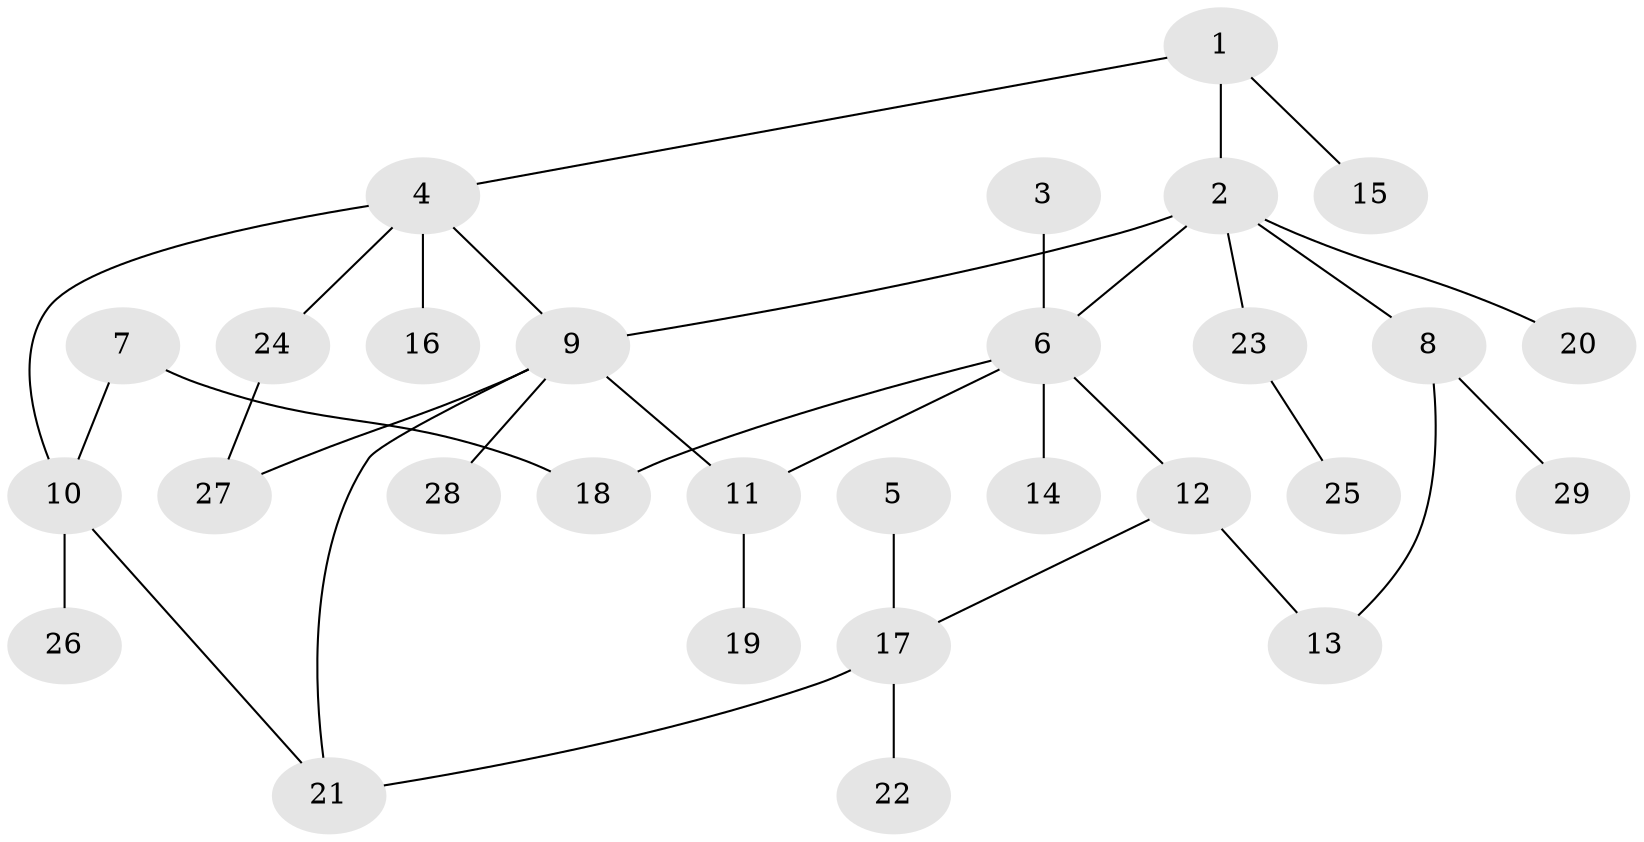 // original degree distribution, {3: 0.08771929824561403, 2: 0.42105263157894735, 4: 0.12280701754385964, 6: 0.03508771929824561, 5: 0.017543859649122806, 1: 0.3157894736842105}
// Generated by graph-tools (version 1.1) at 2025/49/03/09/25 03:49:27]
// undirected, 29 vertices, 35 edges
graph export_dot {
graph [start="1"]
  node [color=gray90,style=filled];
  1;
  2;
  3;
  4;
  5;
  6;
  7;
  8;
  9;
  10;
  11;
  12;
  13;
  14;
  15;
  16;
  17;
  18;
  19;
  20;
  21;
  22;
  23;
  24;
  25;
  26;
  27;
  28;
  29;
  1 -- 2 [weight=1.0];
  1 -- 4 [weight=1.0];
  1 -- 15 [weight=1.0];
  2 -- 6 [weight=1.0];
  2 -- 8 [weight=1.0];
  2 -- 9 [weight=1.0];
  2 -- 20 [weight=1.0];
  2 -- 23 [weight=1.0];
  3 -- 6 [weight=1.0];
  4 -- 9 [weight=1.0];
  4 -- 10 [weight=1.0];
  4 -- 16 [weight=1.0];
  4 -- 24 [weight=1.0];
  5 -- 17 [weight=1.0];
  6 -- 11 [weight=1.0];
  6 -- 12 [weight=1.0];
  6 -- 14 [weight=1.0];
  6 -- 18 [weight=1.0];
  7 -- 10 [weight=1.0];
  7 -- 18 [weight=1.0];
  8 -- 13 [weight=1.0];
  8 -- 29 [weight=1.0];
  9 -- 11 [weight=1.0];
  9 -- 21 [weight=1.0];
  9 -- 27 [weight=1.0];
  9 -- 28 [weight=1.0];
  10 -- 21 [weight=1.0];
  10 -- 26 [weight=1.0];
  11 -- 19 [weight=1.0];
  12 -- 13 [weight=1.0];
  12 -- 17 [weight=1.0];
  17 -- 21 [weight=1.0];
  17 -- 22 [weight=1.0];
  23 -- 25 [weight=1.0];
  24 -- 27 [weight=1.0];
}
